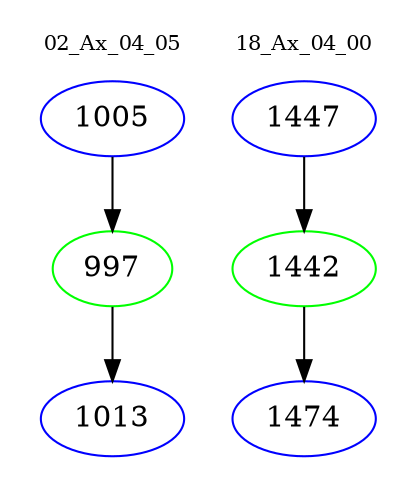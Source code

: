 digraph{
subgraph cluster_0 {
color = white
label = "02_Ax_04_05";
fontsize=10;
T0_1005 [label="1005", color="blue"]
T0_1005 -> T0_997 [color="black"]
T0_997 [label="997", color="green"]
T0_997 -> T0_1013 [color="black"]
T0_1013 [label="1013", color="blue"]
}
subgraph cluster_1 {
color = white
label = "18_Ax_04_00";
fontsize=10;
T1_1447 [label="1447", color="blue"]
T1_1447 -> T1_1442 [color="black"]
T1_1442 [label="1442", color="green"]
T1_1442 -> T1_1474 [color="black"]
T1_1474 [label="1474", color="blue"]
}
}
